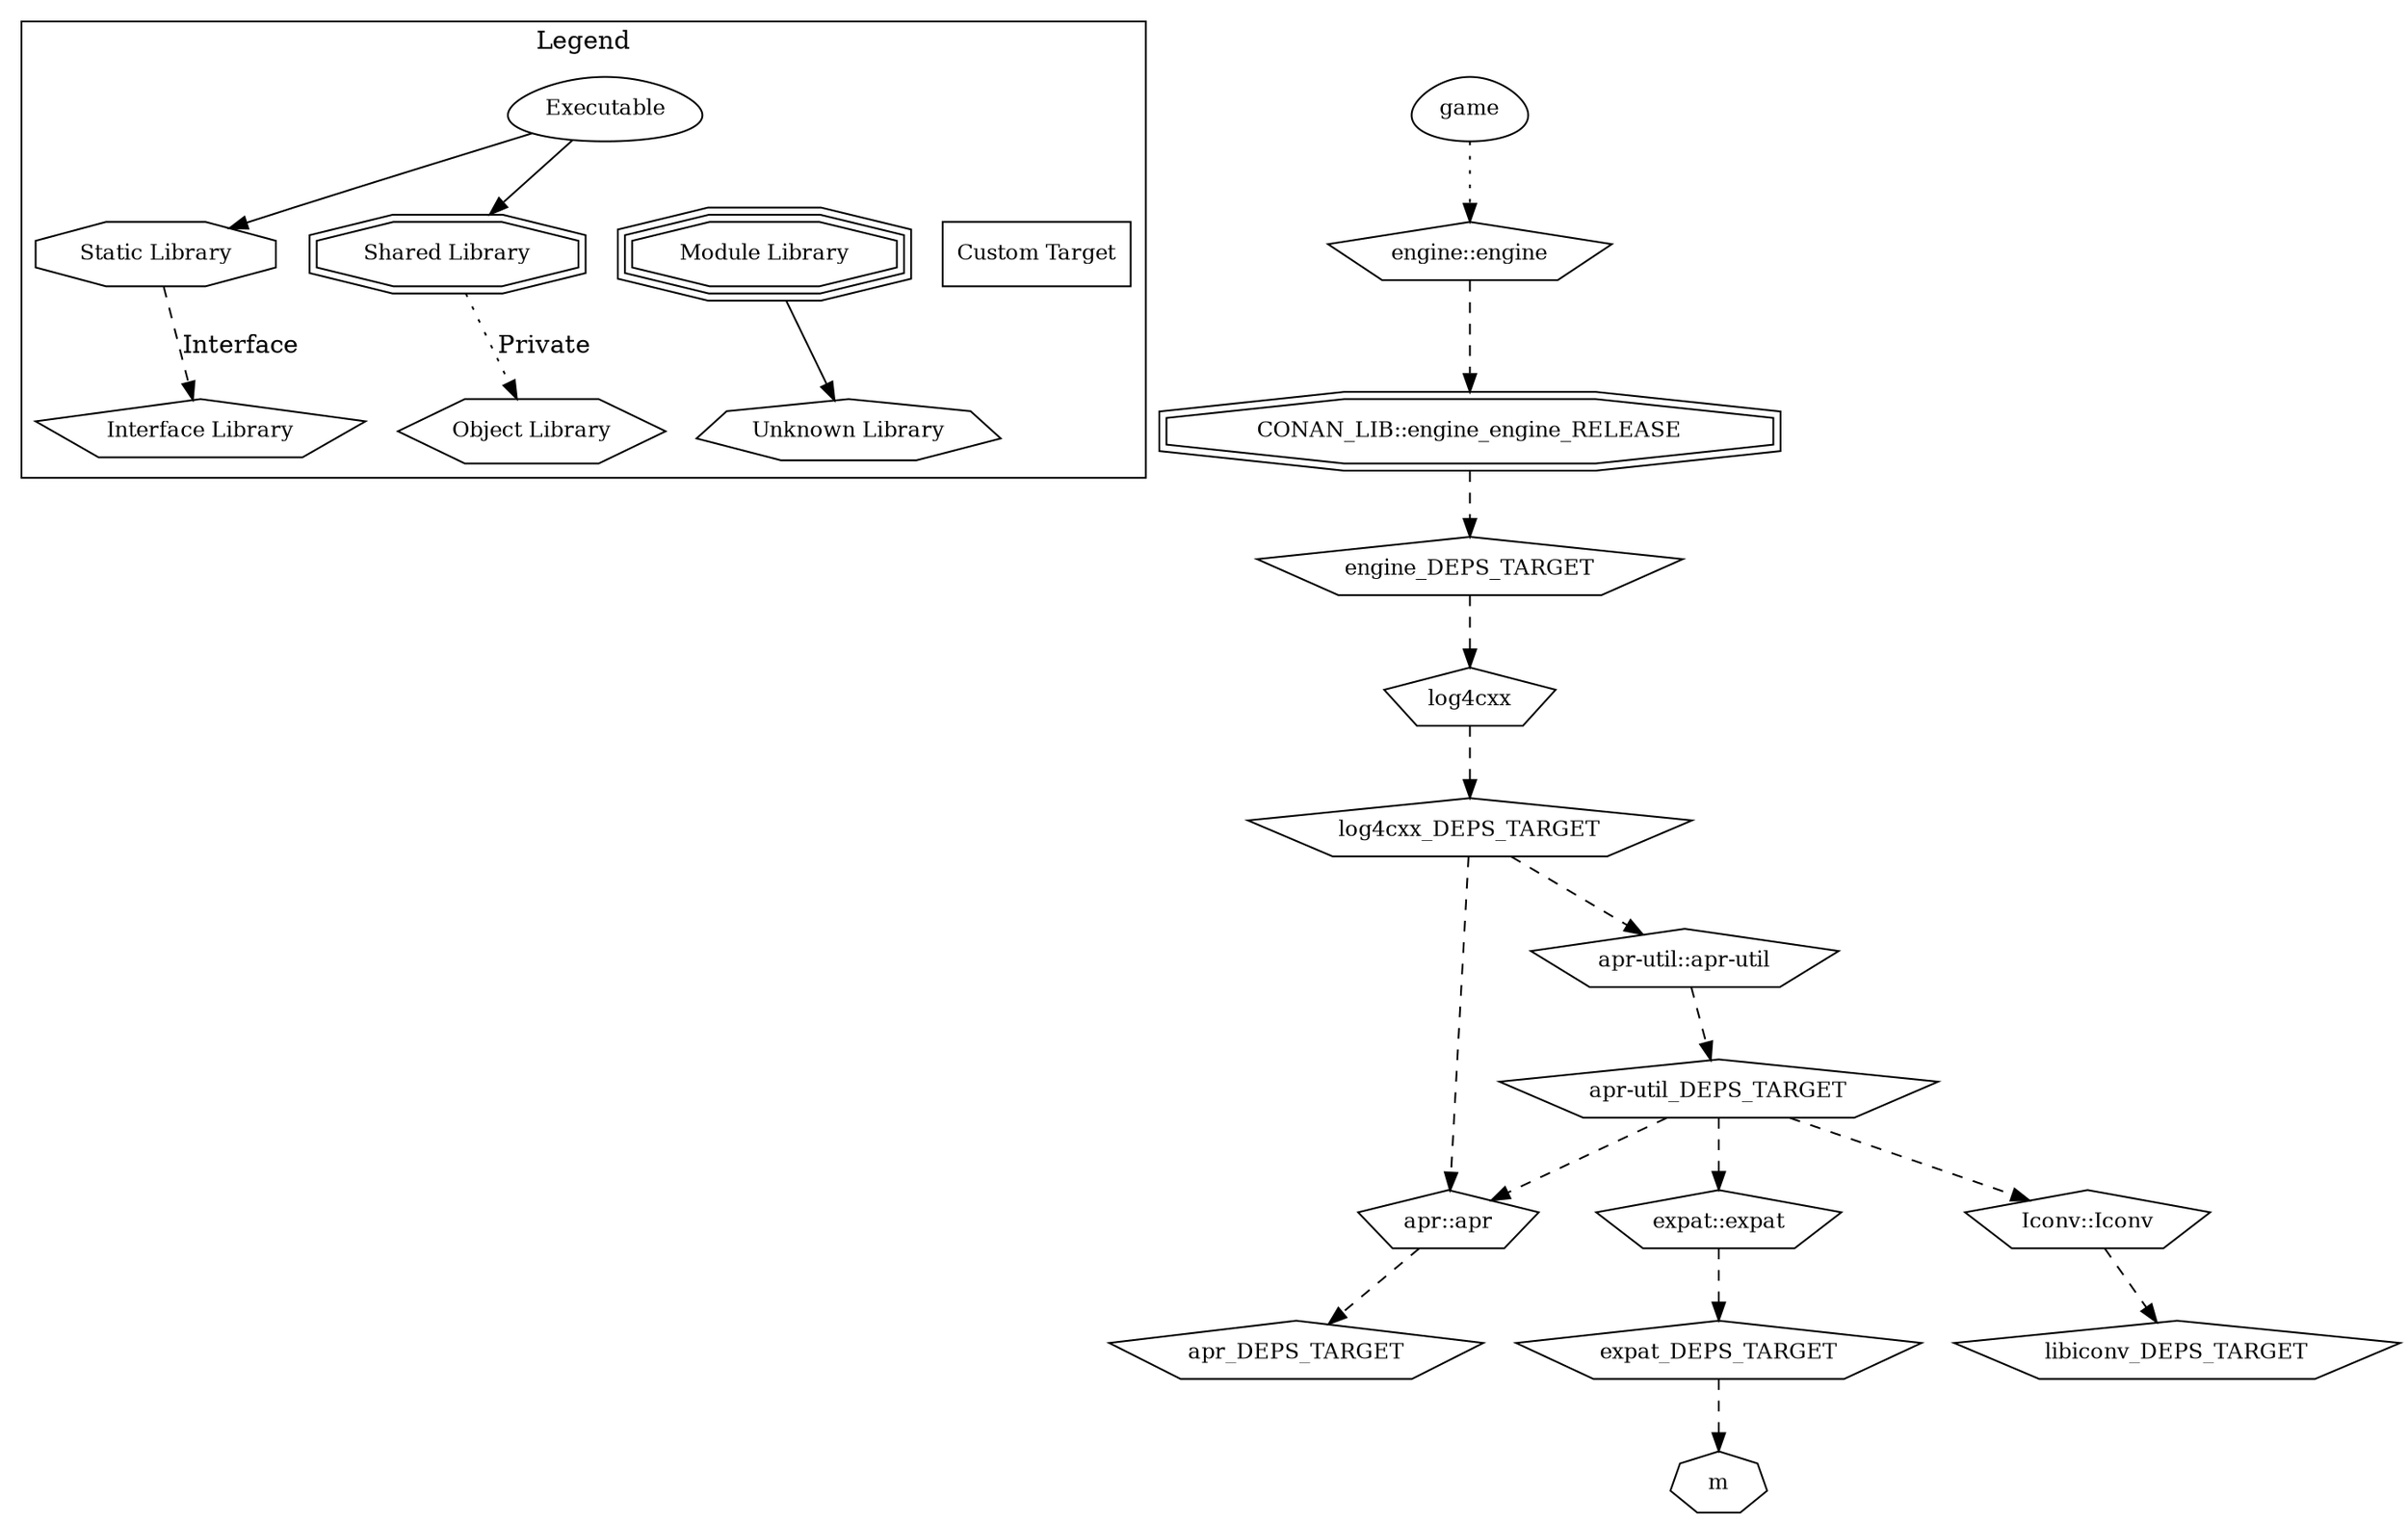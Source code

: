digraph "game" {
node [
  fontsize = "12"
];
subgraph clusterLegend {
  label = "Legend";
  color = black;
  edge [ style = invis ];
  legendNode0 [ label = "Executable", shape = egg ];
  legendNode1 [ label = "Static Library", shape = octagon ];
  legendNode2 [ label = "Shared Library", shape = doubleoctagon ];
  legendNode3 [ label = "Module Library", shape = tripleoctagon ];
  legendNode4 [ label = "Interface Library", shape = pentagon ];
  legendNode5 [ label = "Object Library", shape = hexagon ];
  legendNode6 [ label = "Unknown Library", shape = septagon ];
  legendNode7 [ label = "Custom Target", shape = box ];
  legendNode0 -> legendNode1 [ style = solid ];
  legendNode0 -> legendNode2 [ style = solid ];
  legendNode0 -> legendNode3;
  legendNode1 -> legendNode4 [ label = "Interface", style = dashed ];
  legendNode2 -> legendNode5 [ label = "Private", style = dotted ];
  legendNode3 -> legendNode6 [ style = solid ];
  legendNode0 -> legendNode7;
}
    "node0" [ label = "game", shape = egg ];
    "node1" [ label = "engine::engine", shape = pentagon ];
    "node2" [ label = "CONAN_LIB::engine_engine_RELEASE", shape = doubleoctagon ];
    "node3" [ label = "engine_DEPS_TARGET", shape = pentagon ];
    "node4" [ label = "log4cxx", shape = pentagon ];
    "node5" [ label = "log4cxx_DEPS_TARGET", shape = pentagon ];
    "node6" [ label = "apr-util::apr-util", shape = pentagon ];
    "node7" [ label = "apr-util_DEPS_TARGET", shape = pentagon ];
    "node8" [ label = "Iconv::Iconv", shape = pentagon ];
    "node9" [ label = "libiconv_DEPS_TARGET", shape = pentagon ];
    "node8" -> "node9" [ style = dashed ] // Iconv::Iconv -> libiconv_DEPS_TARGET
    "node7" -> "node8" [ style = dashed ] // apr-util_DEPS_TARGET -> Iconv::Iconv
    "node10" [ label = "apr::apr", shape = pentagon ];
    "node11" [ label = "apr_DEPS_TARGET", shape = pentagon ];
    "node10" -> "node11" [ style = dashed ] // apr::apr -> apr_DEPS_TARGET
    "node7" -> "node10" [ style = dashed ] // apr-util_DEPS_TARGET -> apr::apr
    "node12" [ label = "expat::expat", shape = pentagon ];
    "node13" [ label = "expat_DEPS_TARGET", shape = pentagon ];
    "node14" [ label = "m", shape = septagon ];
    "node13" -> "node14" [ style = dashed ] // expat_DEPS_TARGET -> m
    "node12" -> "node13" [ style = dashed ] // expat::expat -> expat_DEPS_TARGET
    "node7" -> "node12" [ style = dashed ] // apr-util_DEPS_TARGET -> expat::expat
    "node6" -> "node7" [ style = dashed ] // apr-util::apr-util -> apr-util_DEPS_TARGET
    "node5" -> "node6" [ style = dashed ] // log4cxx_DEPS_TARGET -> apr-util::apr-util
    "node5" -> "node10" [ style = dashed ] // log4cxx_DEPS_TARGET -> apr::apr
    "node4" -> "node5" [ style = dashed ] // log4cxx -> log4cxx_DEPS_TARGET
    "node3" -> "node4" [ style = dashed ] // engine_DEPS_TARGET -> log4cxx
    "node2" -> "node3" [ style = dashed ] // CONAN_LIB::engine_engine_RELEASE -> engine_DEPS_TARGET
    "node1" -> "node2" [ style = dashed ] // engine::engine -> CONAN_LIB::engine_engine_RELEASE
    "node0" -> "node1" [ style = dotted ] // game -> engine::engine
}
